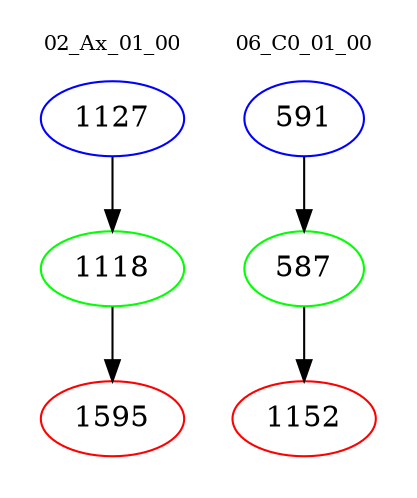 digraph{
subgraph cluster_0 {
color = white
label = "02_Ax_01_00";
fontsize=10;
T0_1127 [label="1127", color="blue"]
T0_1127 -> T0_1118 [color="black"]
T0_1118 [label="1118", color="green"]
T0_1118 -> T0_1595 [color="black"]
T0_1595 [label="1595", color="red"]
}
subgraph cluster_1 {
color = white
label = "06_C0_01_00";
fontsize=10;
T1_591 [label="591", color="blue"]
T1_591 -> T1_587 [color="black"]
T1_587 [label="587", color="green"]
T1_587 -> T1_1152 [color="black"]
T1_1152 [label="1152", color="red"]
}
}
